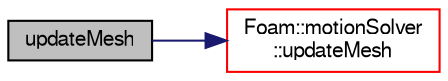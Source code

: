 digraph "updateMesh"
{
  bgcolor="transparent";
  edge [fontname="FreeSans",fontsize="10",labelfontname="FreeSans",labelfontsize="10"];
  node [fontname="FreeSans",fontsize="10",shape=record];
  rankdir="LR";
  Node11 [label="updateMesh",height=0.2,width=0.4,color="black", fillcolor="grey75", style="filled", fontcolor="black"];
  Node11 -> Node12 [color="midnightblue",fontsize="10",style="solid",fontname="FreeSans"];
  Node12 [label="Foam::motionSolver\l::updateMesh",height=0.2,width=0.4,color="red",URL="$a21578.html#a0b33e285527972bb6c7e16044233df4d",tooltip="Update local data for topology changes. "];
}
